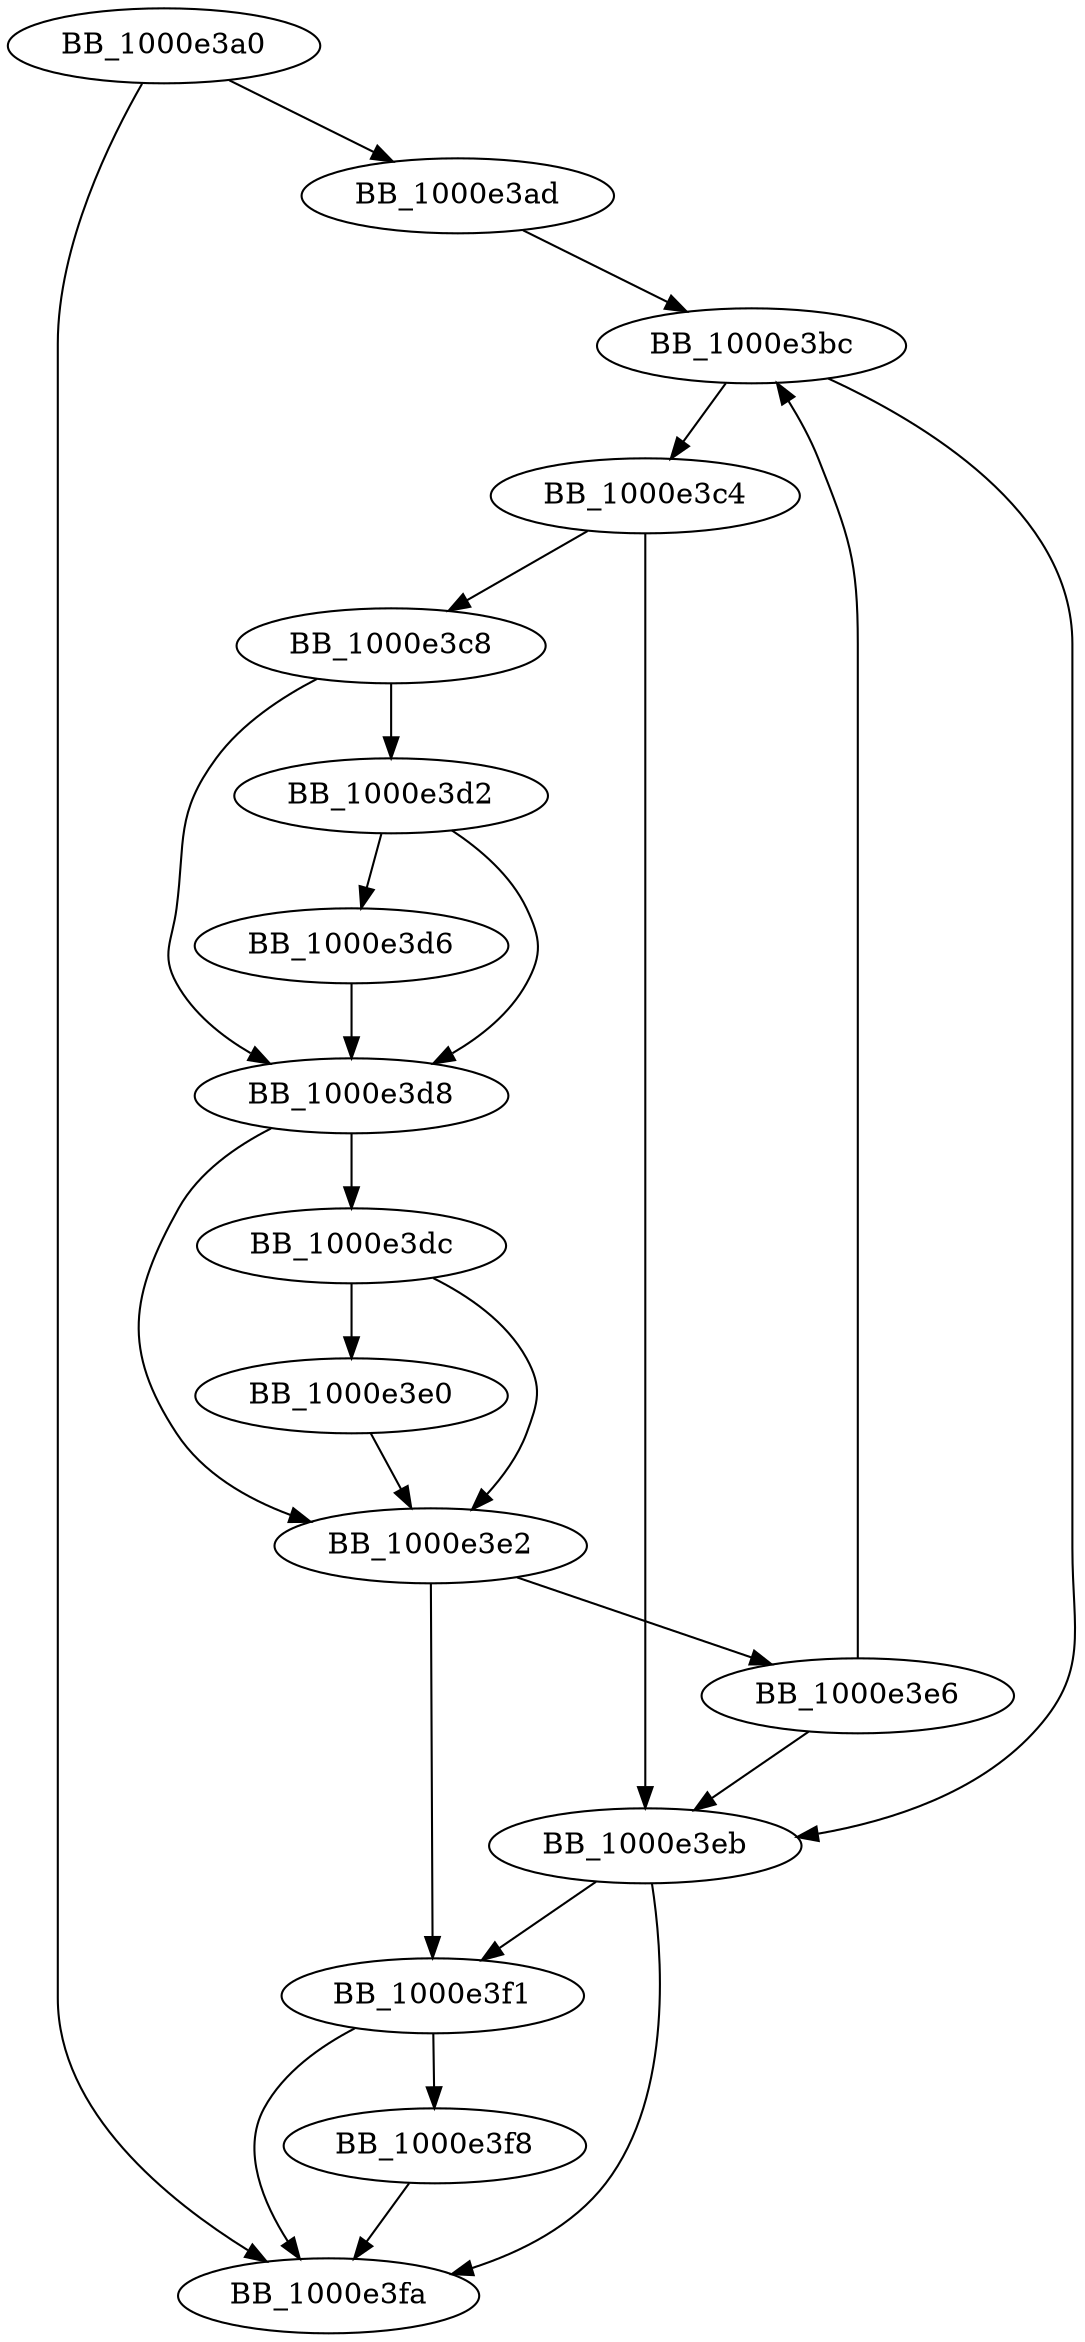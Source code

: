 DiGraph ___ascii_strnicmp{
BB_1000e3a0->BB_1000e3ad
BB_1000e3a0->BB_1000e3fa
BB_1000e3ad->BB_1000e3bc
BB_1000e3bc->BB_1000e3c4
BB_1000e3bc->BB_1000e3eb
BB_1000e3c4->BB_1000e3c8
BB_1000e3c4->BB_1000e3eb
BB_1000e3c8->BB_1000e3d2
BB_1000e3c8->BB_1000e3d8
BB_1000e3d2->BB_1000e3d6
BB_1000e3d2->BB_1000e3d8
BB_1000e3d6->BB_1000e3d8
BB_1000e3d8->BB_1000e3dc
BB_1000e3d8->BB_1000e3e2
BB_1000e3dc->BB_1000e3e0
BB_1000e3dc->BB_1000e3e2
BB_1000e3e0->BB_1000e3e2
BB_1000e3e2->BB_1000e3e6
BB_1000e3e2->BB_1000e3f1
BB_1000e3e6->BB_1000e3bc
BB_1000e3e6->BB_1000e3eb
BB_1000e3eb->BB_1000e3f1
BB_1000e3eb->BB_1000e3fa
BB_1000e3f1->BB_1000e3f8
BB_1000e3f1->BB_1000e3fa
BB_1000e3f8->BB_1000e3fa
}
